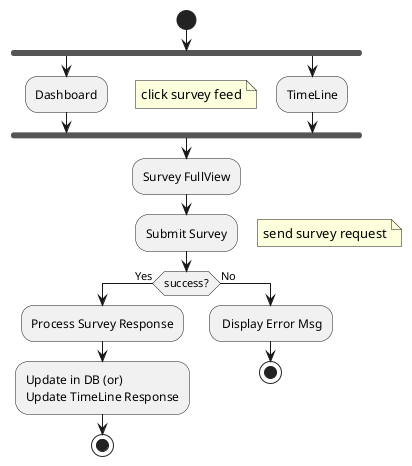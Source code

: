 @startuml
start
  fork
    :Dashboard;
  fork again
    :TimeLine;
    floating note left: click survey feed
  end fork

:Survey FullView;
:Submit Survey;
 floating note right: send survey request
if (success?) then (Yes)
    :Process Survey Response;
    :Update in DB (or)
    Update TimeLine Response;
    stop
else (No)
    : Display Error Msg;
    stop
@enduml